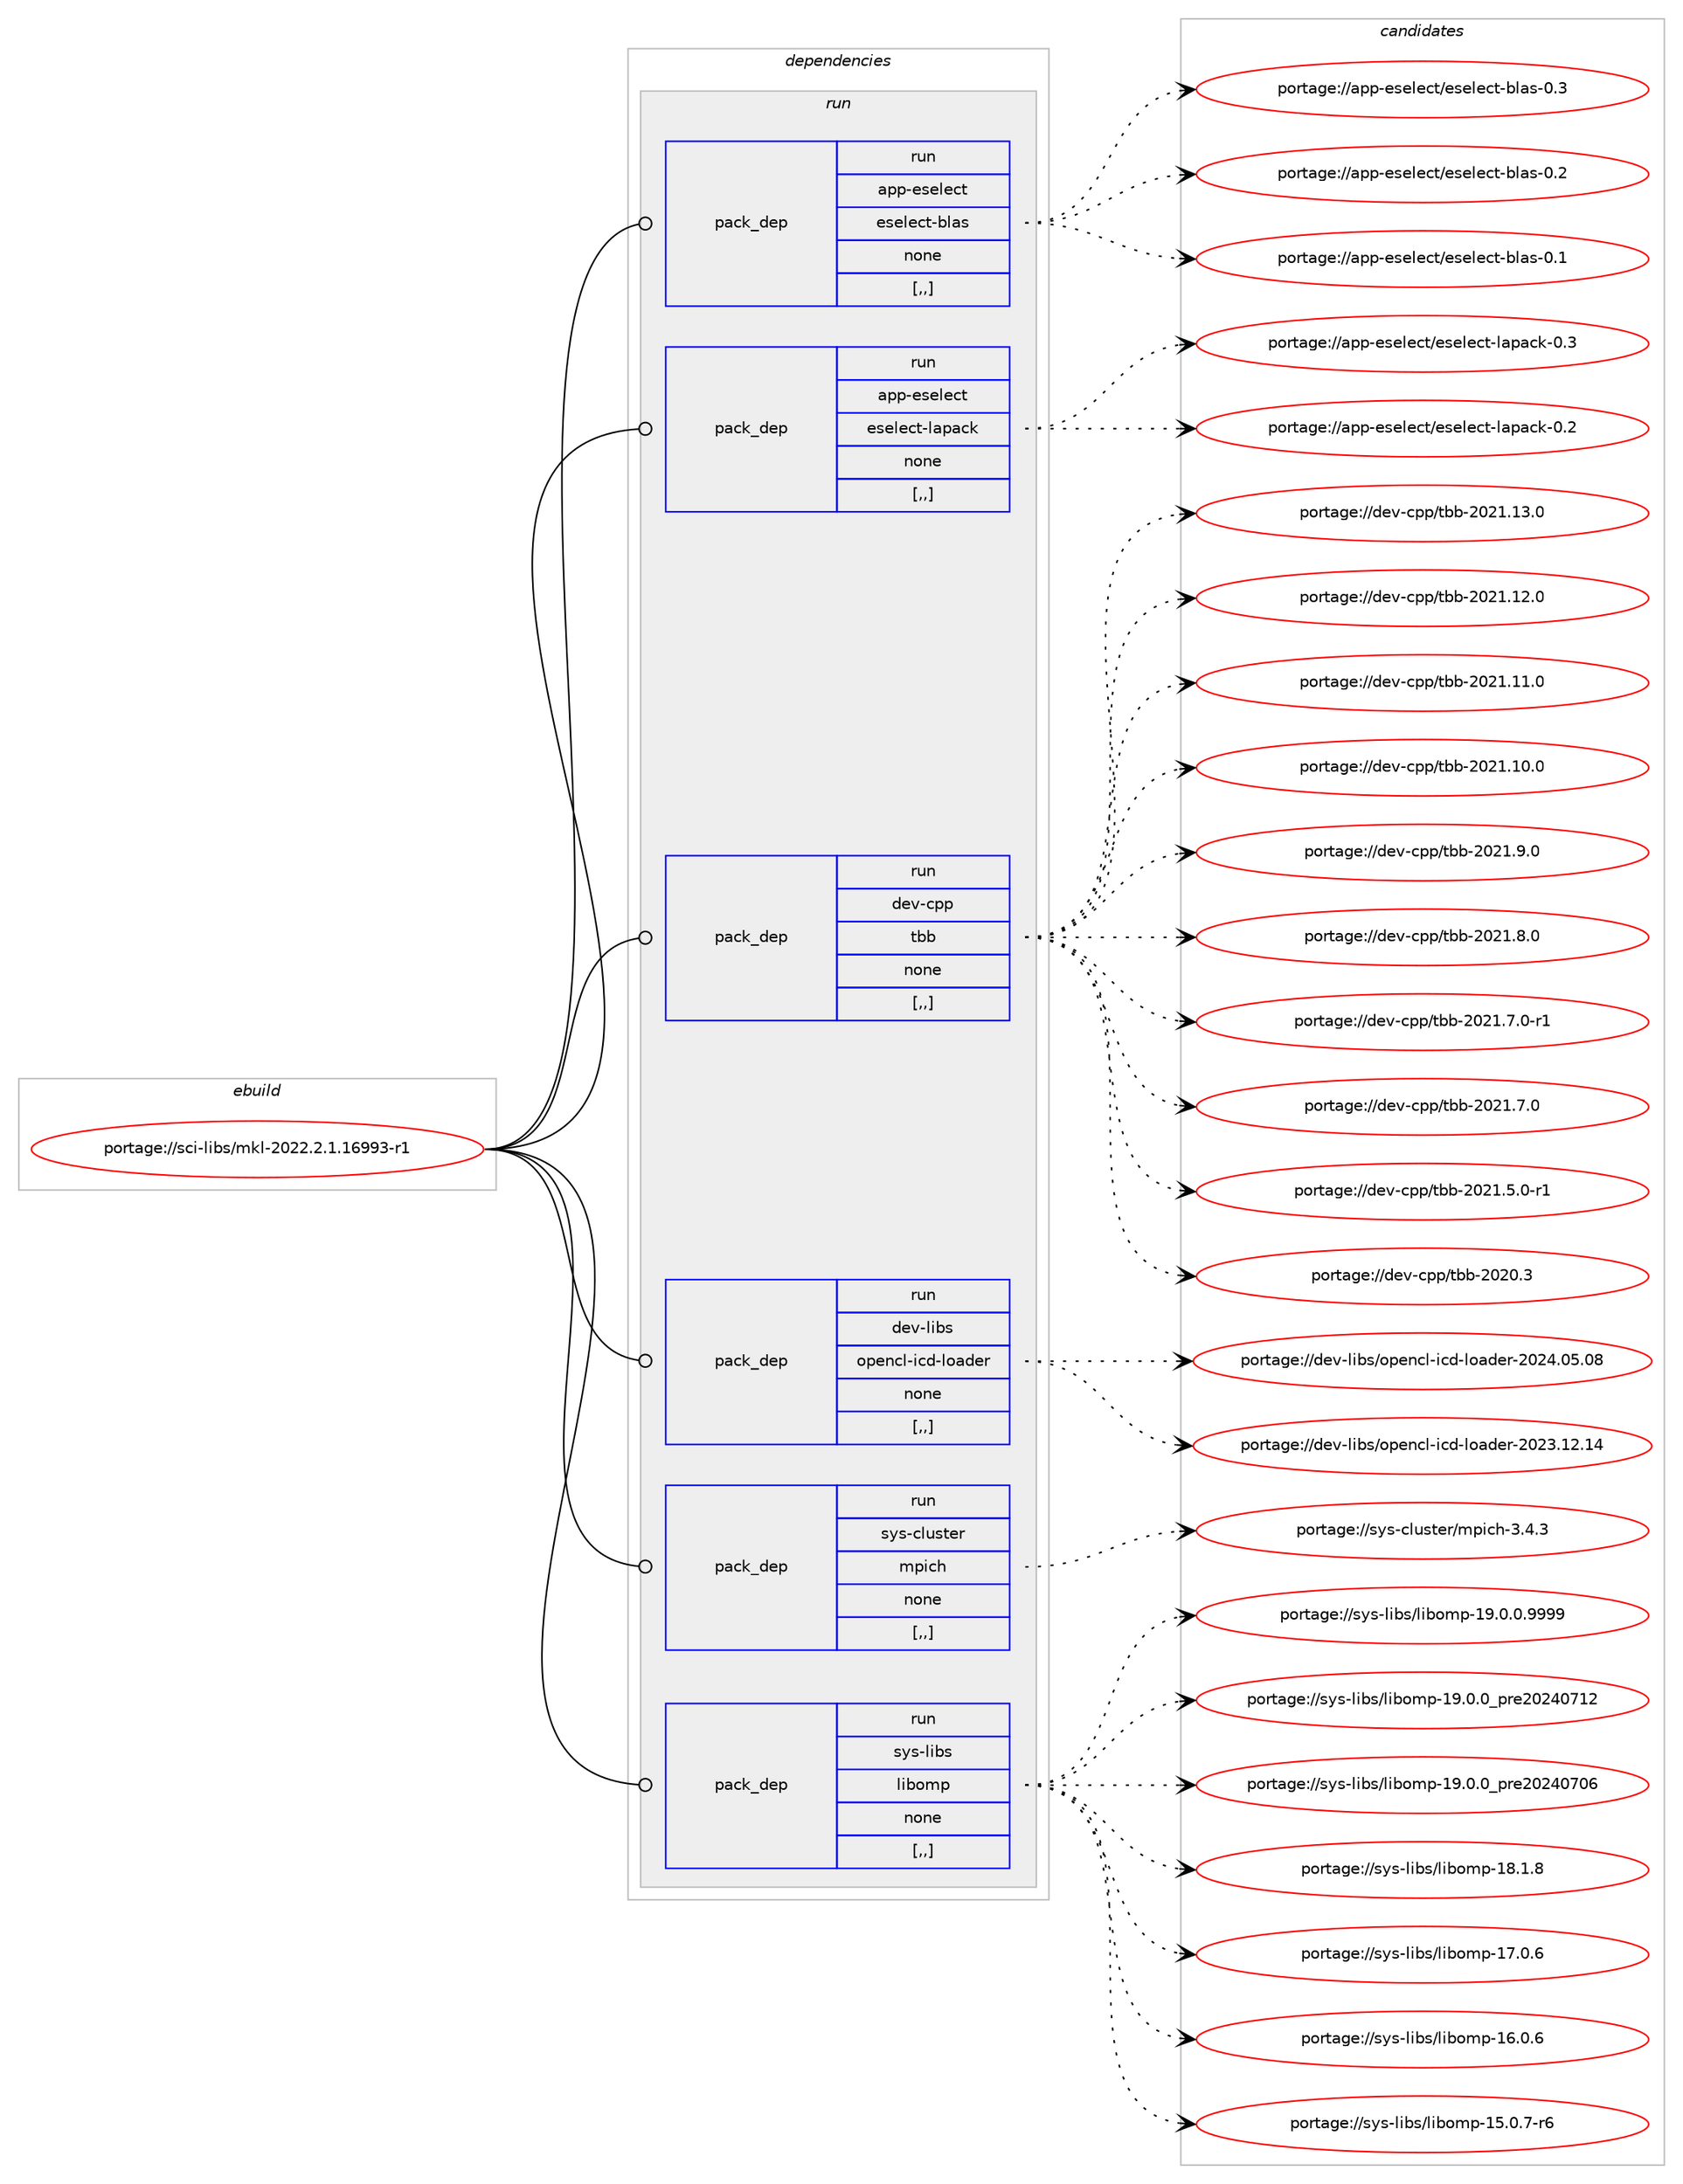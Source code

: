 digraph prolog {

# *************
# Graph options
# *************

newrank=true;
concentrate=true;
compound=true;
graph [rankdir=LR,fontname=Helvetica,fontsize=10,ranksep=1.5];#, ranksep=2.5, nodesep=0.2];
edge  [arrowhead=vee];
node  [fontname=Helvetica,fontsize=10];

# **********
# The ebuild
# **********

subgraph cluster_leftcol {
color=gray;
label=<<i>ebuild</i>>;
id [label="portage://sci-libs/mkl-2022.2.1.16993-r1", color=red, width=4, href="../sci-libs/mkl-2022.2.1.16993-r1.svg"];
}

# ****************
# The dependencies
# ****************

subgraph cluster_midcol {
color=gray;
label=<<i>dependencies</i>>;
subgraph cluster_compile {
fillcolor="#eeeeee";
style=filled;
label=<<i>compile</i>>;
}
subgraph cluster_compileandrun {
fillcolor="#eeeeee";
style=filled;
label=<<i>compile and run</i>>;
}
subgraph cluster_run {
fillcolor="#eeeeee";
style=filled;
label=<<i>run</i>>;
subgraph pack292735 {
dependency402009 [label=<<TABLE BORDER="0" CELLBORDER="1" CELLSPACING="0" CELLPADDING="4" WIDTH="220"><TR><TD ROWSPAN="6" CELLPADDING="30">pack_dep</TD></TR><TR><TD WIDTH="110">run</TD></TR><TR><TD>app-eselect</TD></TR><TR><TD>eselect-blas</TD></TR><TR><TD>none</TD></TR><TR><TD>[,,]</TD></TR></TABLE>>, shape=none, color=blue];
}
id:e -> dependency402009:w [weight=20,style="solid",arrowhead="odot"];
subgraph pack292736 {
dependency402010 [label=<<TABLE BORDER="0" CELLBORDER="1" CELLSPACING="0" CELLPADDING="4" WIDTH="220"><TR><TD ROWSPAN="6" CELLPADDING="30">pack_dep</TD></TR><TR><TD WIDTH="110">run</TD></TR><TR><TD>app-eselect</TD></TR><TR><TD>eselect-lapack</TD></TR><TR><TD>none</TD></TR><TR><TD>[,,]</TD></TR></TABLE>>, shape=none, color=blue];
}
id:e -> dependency402010:w [weight=20,style="solid",arrowhead="odot"];
subgraph pack292737 {
dependency402011 [label=<<TABLE BORDER="0" CELLBORDER="1" CELLSPACING="0" CELLPADDING="4" WIDTH="220"><TR><TD ROWSPAN="6" CELLPADDING="30">pack_dep</TD></TR><TR><TD WIDTH="110">run</TD></TR><TR><TD>dev-cpp</TD></TR><TR><TD>tbb</TD></TR><TR><TD>none</TD></TR><TR><TD>[,,]</TD></TR></TABLE>>, shape=none, color=blue];
}
id:e -> dependency402011:w [weight=20,style="solid",arrowhead="odot"];
subgraph pack292738 {
dependency402012 [label=<<TABLE BORDER="0" CELLBORDER="1" CELLSPACING="0" CELLPADDING="4" WIDTH="220"><TR><TD ROWSPAN="6" CELLPADDING="30">pack_dep</TD></TR><TR><TD WIDTH="110">run</TD></TR><TR><TD>dev-libs</TD></TR><TR><TD>opencl-icd-loader</TD></TR><TR><TD>none</TD></TR><TR><TD>[,,]</TD></TR></TABLE>>, shape=none, color=blue];
}
id:e -> dependency402012:w [weight=20,style="solid",arrowhead="odot"];
subgraph pack292739 {
dependency402013 [label=<<TABLE BORDER="0" CELLBORDER="1" CELLSPACING="0" CELLPADDING="4" WIDTH="220"><TR><TD ROWSPAN="6" CELLPADDING="30">pack_dep</TD></TR><TR><TD WIDTH="110">run</TD></TR><TR><TD>sys-cluster</TD></TR><TR><TD>mpich</TD></TR><TR><TD>none</TD></TR><TR><TD>[,,]</TD></TR></TABLE>>, shape=none, color=blue];
}
id:e -> dependency402013:w [weight=20,style="solid",arrowhead="odot"];
subgraph pack292740 {
dependency402014 [label=<<TABLE BORDER="0" CELLBORDER="1" CELLSPACING="0" CELLPADDING="4" WIDTH="220"><TR><TD ROWSPAN="6" CELLPADDING="30">pack_dep</TD></TR><TR><TD WIDTH="110">run</TD></TR><TR><TD>sys-libs</TD></TR><TR><TD>libomp</TD></TR><TR><TD>none</TD></TR><TR><TD>[,,]</TD></TR></TABLE>>, shape=none, color=blue];
}
id:e -> dependency402014:w [weight=20,style="solid",arrowhead="odot"];
}
}

# **************
# The candidates
# **************

subgraph cluster_choices {
rank=same;
color=gray;
label=<<i>candidates</i>>;

subgraph choice292735 {
color=black;
nodesep=1;
choice971121124510111510110810199116471011151011081019911645981089711545484651 [label="portage://app-eselect/eselect-blas-0.3", color=red, width=4,href="../app-eselect/eselect-blas-0.3.svg"];
choice971121124510111510110810199116471011151011081019911645981089711545484650 [label="portage://app-eselect/eselect-blas-0.2", color=red, width=4,href="../app-eselect/eselect-blas-0.2.svg"];
choice971121124510111510110810199116471011151011081019911645981089711545484649 [label="portage://app-eselect/eselect-blas-0.1", color=red, width=4,href="../app-eselect/eselect-blas-0.1.svg"];
dependency402009:e -> choice971121124510111510110810199116471011151011081019911645981089711545484651:w [style=dotted,weight="100"];
dependency402009:e -> choice971121124510111510110810199116471011151011081019911645981089711545484650:w [style=dotted,weight="100"];
dependency402009:e -> choice971121124510111510110810199116471011151011081019911645981089711545484649:w [style=dotted,weight="100"];
}
subgraph choice292736 {
color=black;
nodesep=1;
choice97112112451011151011081019911647101115101108101991164510897112979910745484651 [label="portage://app-eselect/eselect-lapack-0.3", color=red, width=4,href="../app-eselect/eselect-lapack-0.3.svg"];
choice97112112451011151011081019911647101115101108101991164510897112979910745484650 [label="portage://app-eselect/eselect-lapack-0.2", color=red, width=4,href="../app-eselect/eselect-lapack-0.2.svg"];
dependency402010:e -> choice97112112451011151011081019911647101115101108101991164510897112979910745484651:w [style=dotted,weight="100"];
dependency402010:e -> choice97112112451011151011081019911647101115101108101991164510897112979910745484650:w [style=dotted,weight="100"];
}
subgraph choice292737 {
color=black;
nodesep=1;
choice100101118459911211247116989845504850494649514648 [label="portage://dev-cpp/tbb-2021.13.0", color=red, width=4,href="../dev-cpp/tbb-2021.13.0.svg"];
choice100101118459911211247116989845504850494649504648 [label="portage://dev-cpp/tbb-2021.12.0", color=red, width=4,href="../dev-cpp/tbb-2021.12.0.svg"];
choice100101118459911211247116989845504850494649494648 [label="portage://dev-cpp/tbb-2021.11.0", color=red, width=4,href="../dev-cpp/tbb-2021.11.0.svg"];
choice100101118459911211247116989845504850494649484648 [label="portage://dev-cpp/tbb-2021.10.0", color=red, width=4,href="../dev-cpp/tbb-2021.10.0.svg"];
choice1001011184599112112471169898455048504946574648 [label="portage://dev-cpp/tbb-2021.9.0", color=red, width=4,href="../dev-cpp/tbb-2021.9.0.svg"];
choice1001011184599112112471169898455048504946564648 [label="portage://dev-cpp/tbb-2021.8.0", color=red, width=4,href="../dev-cpp/tbb-2021.8.0.svg"];
choice10010111845991121124711698984550485049465546484511449 [label="portage://dev-cpp/tbb-2021.7.0-r1", color=red, width=4,href="../dev-cpp/tbb-2021.7.0-r1.svg"];
choice1001011184599112112471169898455048504946554648 [label="portage://dev-cpp/tbb-2021.7.0", color=red, width=4,href="../dev-cpp/tbb-2021.7.0.svg"];
choice10010111845991121124711698984550485049465346484511449 [label="portage://dev-cpp/tbb-2021.5.0-r1", color=red, width=4,href="../dev-cpp/tbb-2021.5.0-r1.svg"];
choice100101118459911211247116989845504850484651 [label="portage://dev-cpp/tbb-2020.3", color=red, width=4,href="../dev-cpp/tbb-2020.3.svg"];
dependency402011:e -> choice100101118459911211247116989845504850494649514648:w [style=dotted,weight="100"];
dependency402011:e -> choice100101118459911211247116989845504850494649504648:w [style=dotted,weight="100"];
dependency402011:e -> choice100101118459911211247116989845504850494649494648:w [style=dotted,weight="100"];
dependency402011:e -> choice100101118459911211247116989845504850494649484648:w [style=dotted,weight="100"];
dependency402011:e -> choice1001011184599112112471169898455048504946574648:w [style=dotted,weight="100"];
dependency402011:e -> choice1001011184599112112471169898455048504946564648:w [style=dotted,weight="100"];
dependency402011:e -> choice10010111845991121124711698984550485049465546484511449:w [style=dotted,weight="100"];
dependency402011:e -> choice1001011184599112112471169898455048504946554648:w [style=dotted,weight="100"];
dependency402011:e -> choice10010111845991121124711698984550485049465346484511449:w [style=dotted,weight="100"];
dependency402011:e -> choice100101118459911211247116989845504850484651:w [style=dotted,weight="100"];
}
subgraph choice292738 {
color=black;
nodesep=1;
choice10010111845108105981154711111210111099108451059910045108111971001011144550485052464853464856 [label="portage://dev-libs/opencl-icd-loader-2024.05.08", color=red, width=4,href="../dev-libs/opencl-icd-loader-2024.05.08.svg"];
choice10010111845108105981154711111210111099108451059910045108111971001011144550485051464950464952 [label="portage://dev-libs/opencl-icd-loader-2023.12.14", color=red, width=4,href="../dev-libs/opencl-icd-loader-2023.12.14.svg"];
dependency402012:e -> choice10010111845108105981154711111210111099108451059910045108111971001011144550485052464853464856:w [style=dotted,weight="100"];
dependency402012:e -> choice10010111845108105981154711111210111099108451059910045108111971001011144550485051464950464952:w [style=dotted,weight="100"];
}
subgraph choice292739 {
color=black;
nodesep=1;
choice11512111545991081171151161011144710911210599104455146524651 [label="portage://sys-cluster/mpich-3.4.3", color=red, width=4,href="../sys-cluster/mpich-3.4.3.svg"];
dependency402013:e -> choice11512111545991081171151161011144710911210599104455146524651:w [style=dotted,weight="100"];
}
subgraph choice292740 {
color=black;
nodesep=1;
choice11512111545108105981154710810598111109112454957464846484657575757 [label="portage://sys-libs/libomp-19.0.0.9999", color=red, width=4,href="../sys-libs/libomp-19.0.0.9999.svg"];
choice1151211154510810598115471081059811110911245495746484648951121141015048505248554950 [label="portage://sys-libs/libomp-19.0.0_pre20240712", color=red, width=4,href="../sys-libs/libomp-19.0.0_pre20240712.svg"];
choice1151211154510810598115471081059811110911245495746484648951121141015048505248554854 [label="portage://sys-libs/libomp-19.0.0_pre20240706", color=red, width=4,href="../sys-libs/libomp-19.0.0_pre20240706.svg"];
choice1151211154510810598115471081059811110911245495646494656 [label="portage://sys-libs/libomp-18.1.8", color=red, width=4,href="../sys-libs/libomp-18.1.8.svg"];
choice1151211154510810598115471081059811110911245495546484654 [label="portage://sys-libs/libomp-17.0.6", color=red, width=4,href="../sys-libs/libomp-17.0.6.svg"];
choice1151211154510810598115471081059811110911245495446484654 [label="portage://sys-libs/libomp-16.0.6", color=red, width=4,href="../sys-libs/libomp-16.0.6.svg"];
choice11512111545108105981154710810598111109112454953464846554511454 [label="portage://sys-libs/libomp-15.0.7-r6", color=red, width=4,href="../sys-libs/libomp-15.0.7-r6.svg"];
dependency402014:e -> choice11512111545108105981154710810598111109112454957464846484657575757:w [style=dotted,weight="100"];
dependency402014:e -> choice1151211154510810598115471081059811110911245495746484648951121141015048505248554950:w [style=dotted,weight="100"];
dependency402014:e -> choice1151211154510810598115471081059811110911245495746484648951121141015048505248554854:w [style=dotted,weight="100"];
dependency402014:e -> choice1151211154510810598115471081059811110911245495646494656:w [style=dotted,weight="100"];
dependency402014:e -> choice1151211154510810598115471081059811110911245495546484654:w [style=dotted,weight="100"];
dependency402014:e -> choice1151211154510810598115471081059811110911245495446484654:w [style=dotted,weight="100"];
dependency402014:e -> choice11512111545108105981154710810598111109112454953464846554511454:w [style=dotted,weight="100"];
}
}

}

